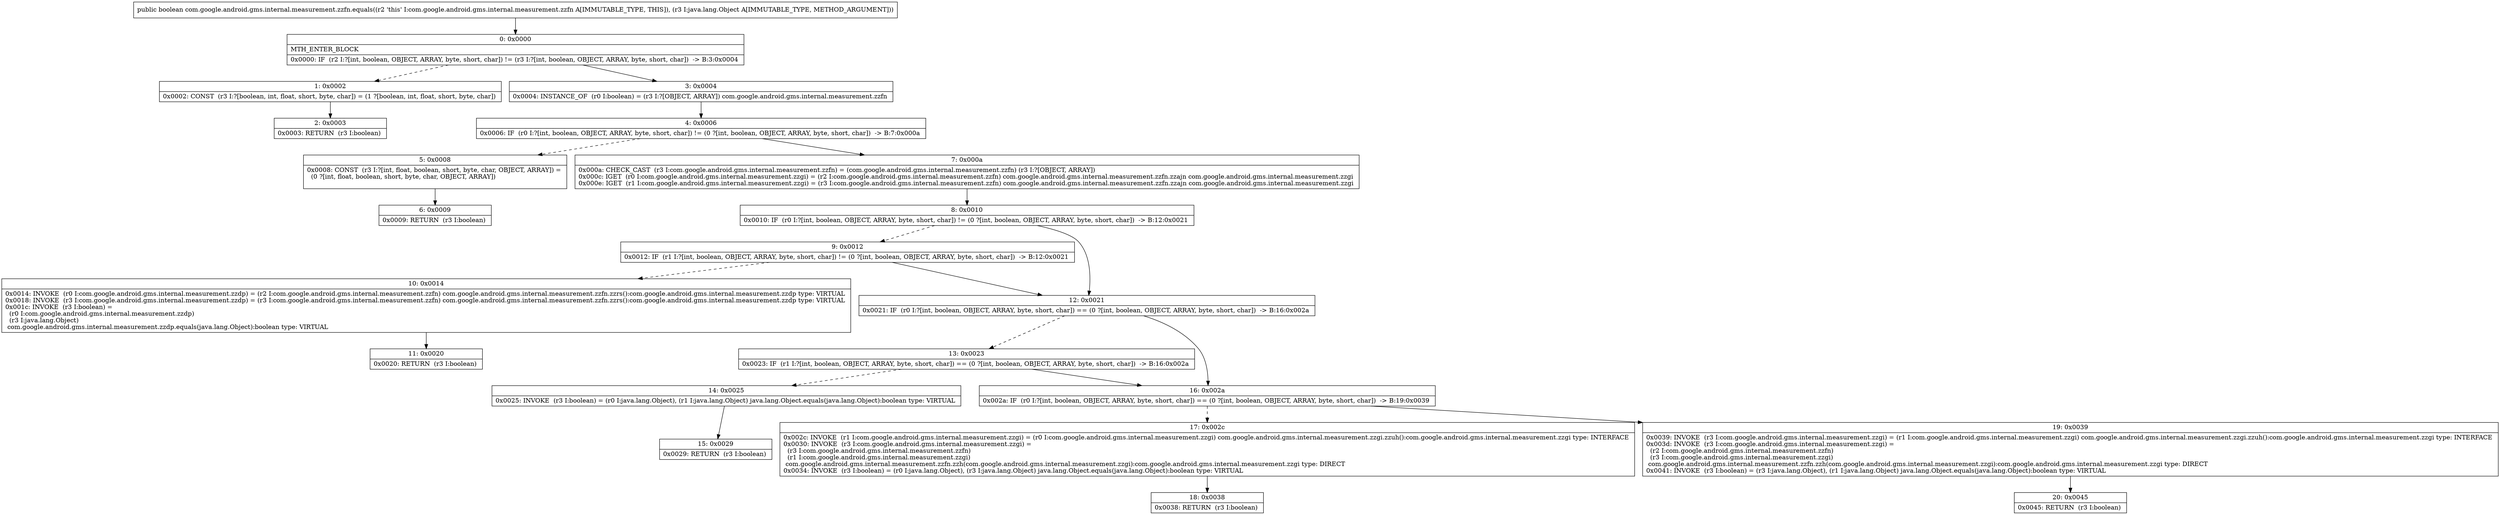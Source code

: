 digraph "CFG forcom.google.android.gms.internal.measurement.zzfn.equals(Ljava\/lang\/Object;)Z" {
Node_0 [shape=record,label="{0\:\ 0x0000|MTH_ENTER_BLOCK\l|0x0000: IF  (r2 I:?[int, boolean, OBJECT, ARRAY, byte, short, char]) != (r3 I:?[int, boolean, OBJECT, ARRAY, byte, short, char])  \-\> B:3:0x0004 \l}"];
Node_1 [shape=record,label="{1\:\ 0x0002|0x0002: CONST  (r3 I:?[boolean, int, float, short, byte, char]) = (1 ?[boolean, int, float, short, byte, char]) \l}"];
Node_2 [shape=record,label="{2\:\ 0x0003|0x0003: RETURN  (r3 I:boolean) \l}"];
Node_3 [shape=record,label="{3\:\ 0x0004|0x0004: INSTANCE_OF  (r0 I:boolean) = (r3 I:?[OBJECT, ARRAY]) com.google.android.gms.internal.measurement.zzfn \l}"];
Node_4 [shape=record,label="{4\:\ 0x0006|0x0006: IF  (r0 I:?[int, boolean, OBJECT, ARRAY, byte, short, char]) != (0 ?[int, boolean, OBJECT, ARRAY, byte, short, char])  \-\> B:7:0x000a \l}"];
Node_5 [shape=record,label="{5\:\ 0x0008|0x0008: CONST  (r3 I:?[int, float, boolean, short, byte, char, OBJECT, ARRAY]) = \l  (0 ?[int, float, boolean, short, byte, char, OBJECT, ARRAY])\l \l}"];
Node_6 [shape=record,label="{6\:\ 0x0009|0x0009: RETURN  (r3 I:boolean) \l}"];
Node_7 [shape=record,label="{7\:\ 0x000a|0x000a: CHECK_CAST  (r3 I:com.google.android.gms.internal.measurement.zzfn) = (com.google.android.gms.internal.measurement.zzfn) (r3 I:?[OBJECT, ARRAY]) \l0x000c: IGET  (r0 I:com.google.android.gms.internal.measurement.zzgi) = (r2 I:com.google.android.gms.internal.measurement.zzfn) com.google.android.gms.internal.measurement.zzfn.zzajn com.google.android.gms.internal.measurement.zzgi \l0x000e: IGET  (r1 I:com.google.android.gms.internal.measurement.zzgi) = (r3 I:com.google.android.gms.internal.measurement.zzfn) com.google.android.gms.internal.measurement.zzfn.zzajn com.google.android.gms.internal.measurement.zzgi \l}"];
Node_8 [shape=record,label="{8\:\ 0x0010|0x0010: IF  (r0 I:?[int, boolean, OBJECT, ARRAY, byte, short, char]) != (0 ?[int, boolean, OBJECT, ARRAY, byte, short, char])  \-\> B:12:0x0021 \l}"];
Node_9 [shape=record,label="{9\:\ 0x0012|0x0012: IF  (r1 I:?[int, boolean, OBJECT, ARRAY, byte, short, char]) != (0 ?[int, boolean, OBJECT, ARRAY, byte, short, char])  \-\> B:12:0x0021 \l}"];
Node_10 [shape=record,label="{10\:\ 0x0014|0x0014: INVOKE  (r0 I:com.google.android.gms.internal.measurement.zzdp) = (r2 I:com.google.android.gms.internal.measurement.zzfn) com.google.android.gms.internal.measurement.zzfn.zzrs():com.google.android.gms.internal.measurement.zzdp type: VIRTUAL \l0x0018: INVOKE  (r3 I:com.google.android.gms.internal.measurement.zzdp) = (r3 I:com.google.android.gms.internal.measurement.zzfn) com.google.android.gms.internal.measurement.zzfn.zzrs():com.google.android.gms.internal.measurement.zzdp type: VIRTUAL \l0x001c: INVOKE  (r3 I:boolean) = \l  (r0 I:com.google.android.gms.internal.measurement.zzdp)\l  (r3 I:java.lang.Object)\l com.google.android.gms.internal.measurement.zzdp.equals(java.lang.Object):boolean type: VIRTUAL \l}"];
Node_11 [shape=record,label="{11\:\ 0x0020|0x0020: RETURN  (r3 I:boolean) \l}"];
Node_12 [shape=record,label="{12\:\ 0x0021|0x0021: IF  (r0 I:?[int, boolean, OBJECT, ARRAY, byte, short, char]) == (0 ?[int, boolean, OBJECT, ARRAY, byte, short, char])  \-\> B:16:0x002a \l}"];
Node_13 [shape=record,label="{13\:\ 0x0023|0x0023: IF  (r1 I:?[int, boolean, OBJECT, ARRAY, byte, short, char]) == (0 ?[int, boolean, OBJECT, ARRAY, byte, short, char])  \-\> B:16:0x002a \l}"];
Node_14 [shape=record,label="{14\:\ 0x0025|0x0025: INVOKE  (r3 I:boolean) = (r0 I:java.lang.Object), (r1 I:java.lang.Object) java.lang.Object.equals(java.lang.Object):boolean type: VIRTUAL \l}"];
Node_15 [shape=record,label="{15\:\ 0x0029|0x0029: RETURN  (r3 I:boolean) \l}"];
Node_16 [shape=record,label="{16\:\ 0x002a|0x002a: IF  (r0 I:?[int, boolean, OBJECT, ARRAY, byte, short, char]) == (0 ?[int, boolean, OBJECT, ARRAY, byte, short, char])  \-\> B:19:0x0039 \l}"];
Node_17 [shape=record,label="{17\:\ 0x002c|0x002c: INVOKE  (r1 I:com.google.android.gms.internal.measurement.zzgi) = (r0 I:com.google.android.gms.internal.measurement.zzgi) com.google.android.gms.internal.measurement.zzgi.zzuh():com.google.android.gms.internal.measurement.zzgi type: INTERFACE \l0x0030: INVOKE  (r3 I:com.google.android.gms.internal.measurement.zzgi) = \l  (r3 I:com.google.android.gms.internal.measurement.zzfn)\l  (r1 I:com.google.android.gms.internal.measurement.zzgi)\l com.google.android.gms.internal.measurement.zzfn.zzh(com.google.android.gms.internal.measurement.zzgi):com.google.android.gms.internal.measurement.zzgi type: DIRECT \l0x0034: INVOKE  (r3 I:boolean) = (r0 I:java.lang.Object), (r3 I:java.lang.Object) java.lang.Object.equals(java.lang.Object):boolean type: VIRTUAL \l}"];
Node_18 [shape=record,label="{18\:\ 0x0038|0x0038: RETURN  (r3 I:boolean) \l}"];
Node_19 [shape=record,label="{19\:\ 0x0039|0x0039: INVOKE  (r3 I:com.google.android.gms.internal.measurement.zzgi) = (r1 I:com.google.android.gms.internal.measurement.zzgi) com.google.android.gms.internal.measurement.zzgi.zzuh():com.google.android.gms.internal.measurement.zzgi type: INTERFACE \l0x003d: INVOKE  (r3 I:com.google.android.gms.internal.measurement.zzgi) = \l  (r2 I:com.google.android.gms.internal.measurement.zzfn)\l  (r3 I:com.google.android.gms.internal.measurement.zzgi)\l com.google.android.gms.internal.measurement.zzfn.zzh(com.google.android.gms.internal.measurement.zzgi):com.google.android.gms.internal.measurement.zzgi type: DIRECT \l0x0041: INVOKE  (r3 I:boolean) = (r3 I:java.lang.Object), (r1 I:java.lang.Object) java.lang.Object.equals(java.lang.Object):boolean type: VIRTUAL \l}"];
Node_20 [shape=record,label="{20\:\ 0x0045|0x0045: RETURN  (r3 I:boolean) \l}"];
MethodNode[shape=record,label="{public boolean com.google.android.gms.internal.measurement.zzfn.equals((r2 'this' I:com.google.android.gms.internal.measurement.zzfn A[IMMUTABLE_TYPE, THIS]), (r3 I:java.lang.Object A[IMMUTABLE_TYPE, METHOD_ARGUMENT])) }"];
MethodNode -> Node_0;
Node_0 -> Node_1[style=dashed];
Node_0 -> Node_3;
Node_1 -> Node_2;
Node_3 -> Node_4;
Node_4 -> Node_5[style=dashed];
Node_4 -> Node_7;
Node_5 -> Node_6;
Node_7 -> Node_8;
Node_8 -> Node_9[style=dashed];
Node_8 -> Node_12;
Node_9 -> Node_10[style=dashed];
Node_9 -> Node_12;
Node_10 -> Node_11;
Node_12 -> Node_13[style=dashed];
Node_12 -> Node_16;
Node_13 -> Node_14[style=dashed];
Node_13 -> Node_16;
Node_14 -> Node_15;
Node_16 -> Node_17[style=dashed];
Node_16 -> Node_19;
Node_17 -> Node_18;
Node_19 -> Node_20;
}


